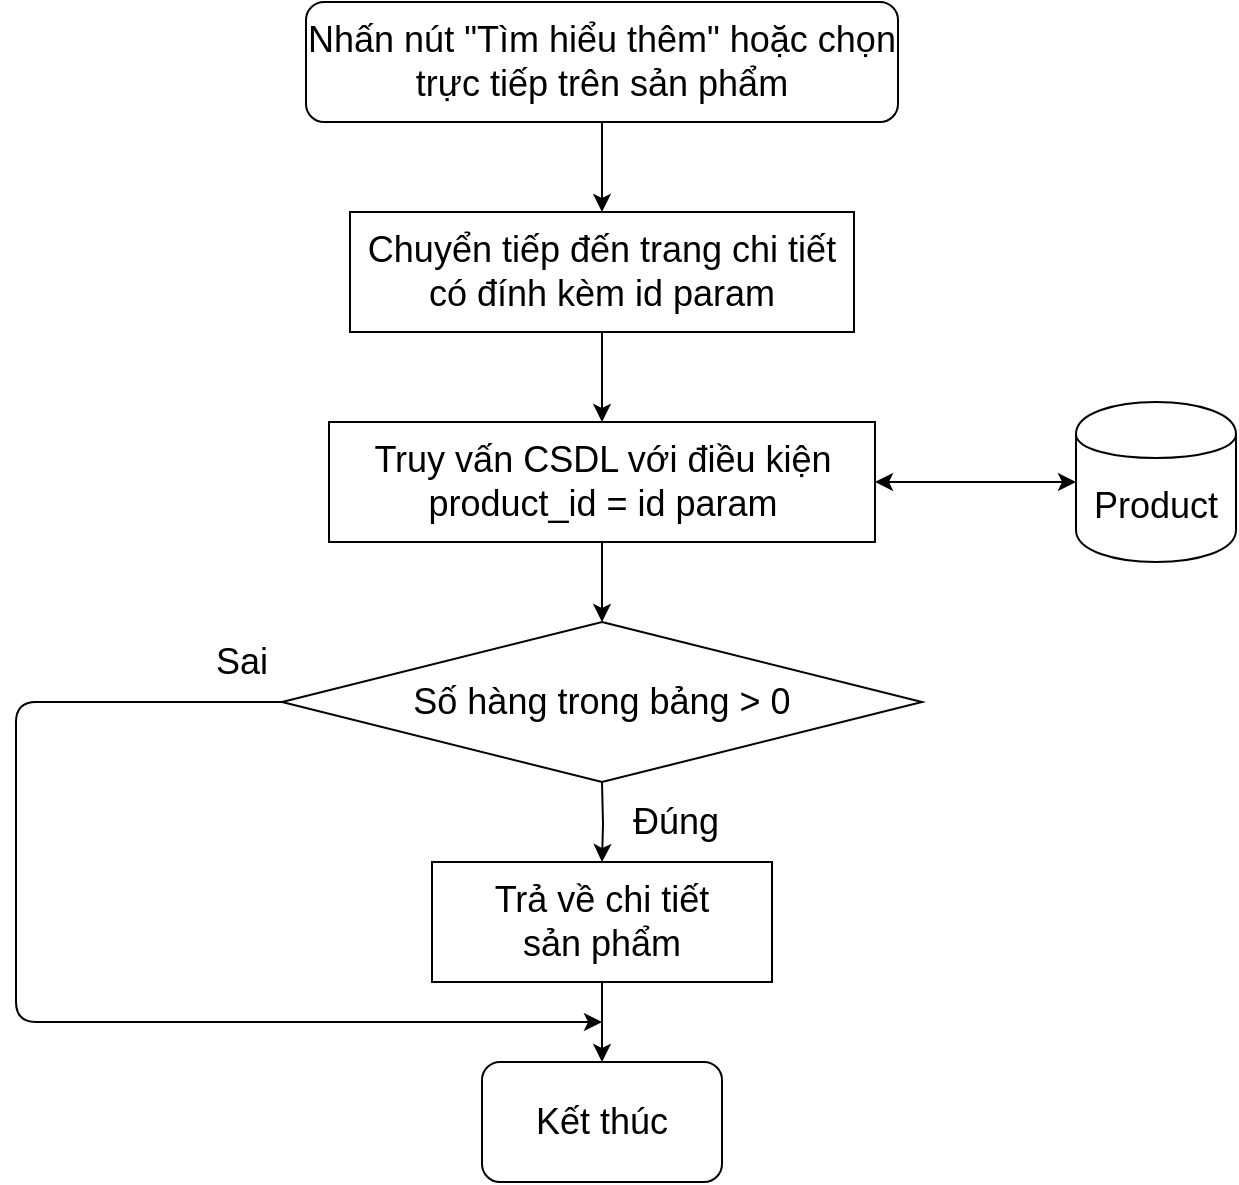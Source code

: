 <mxfile version="12.3.9" type="device" pages="1"><diagram id="xI4DGB2MO3FJyTmn5_CB" name="Page-1"><mxGraphModel dx="1483" dy="759" grid="1" gridSize="10" guides="1" tooltips="1" connect="1" arrows="1" fold="1" page="1" pageScale="1" pageWidth="827" pageHeight="1169" math="0" shadow="0"><root><mxCell id="0"/><mxCell id="1" parent="0"/><mxCell id="Lwfgw7IlADfSFr3qCbDO-1" value="" style="edgeStyle=orthogonalEdgeStyle;rounded=0;orthogonalLoop=1;jettySize=auto;html=1;fontSize=18;entryX=0.5;entryY=0;entryDx=0;entryDy=0;" edge="1" parent="1" source="Lwfgw7IlADfSFr3qCbDO-15" target="Lwfgw7IlADfSFr3qCbDO-4"><mxGeometry relative="1" as="geometry"><mxPoint x="413" y="180" as="targetPoint"/></mxGeometry></mxCell><mxCell id="Lwfgw7IlADfSFr3qCbDO-2" value="Nhấn nút &quot;Tìm hiểu thêm&quot; hoặc chọn trực tiếp trên sản phẩm" style="rounded=1;whiteSpace=wrap;html=1;fontSize=18;" vertex="1" parent="1"><mxGeometry x="265" y="40" width="296" height="60" as="geometry"/></mxCell><mxCell id="Lwfgw7IlADfSFr3qCbDO-3" value="" style="edgeStyle=orthogonalEdgeStyle;rounded=0;orthogonalLoop=1;jettySize=auto;html=1;fontSize=18;" edge="1" parent="1" source="Lwfgw7IlADfSFr3qCbDO-4"><mxGeometry relative="1" as="geometry"><mxPoint x="413.0" y="350" as="targetPoint"/></mxGeometry></mxCell><mxCell id="Lwfgw7IlADfSFr3qCbDO-4" value="Truy vấn CSDL với điều kiện product_id = id param" style="rounded=0;whiteSpace=wrap;html=1;fontSize=18;" vertex="1" parent="1"><mxGeometry x="276.5" y="250" width="273" height="60" as="geometry"/></mxCell><mxCell id="Lwfgw7IlADfSFr3qCbDO-5" value="" style="endArrow=classic;startArrow=classic;html=1;fontSize=18;entryX=1;entryY=0.5;entryDx=0;entryDy=0;exitX=0;exitY=0.5;exitDx=0;exitDy=0;" edge="1" parent="1" source="Lwfgw7IlADfSFr3qCbDO-6" target="Lwfgw7IlADfSFr3qCbDO-4"><mxGeometry width="50" height="50" relative="1" as="geometry"><mxPoint x="350" y="420" as="sourcePoint"/><mxPoint x="400" y="370" as="targetPoint"/></mxGeometry></mxCell><mxCell id="Lwfgw7IlADfSFr3qCbDO-6" value="Product" style="shape=cylinder;whiteSpace=wrap;html=1;boundedLbl=1;backgroundOutline=1;fontSize=18;" vertex="1" parent="1"><mxGeometry x="650" y="240" width="80" height="80" as="geometry"/></mxCell><mxCell id="Lwfgw7IlADfSFr3qCbDO-7" value="Số hàng trong bảng &amp;gt; 0" style="rhombus;whiteSpace=wrap;html=1;fontSize=18;" vertex="1" parent="1"><mxGeometry x="253" y="350" width="320" height="80" as="geometry"/></mxCell><mxCell id="Lwfgw7IlADfSFr3qCbDO-8" value="" style="edgeStyle=orthogonalEdgeStyle;rounded=0;orthogonalLoop=1;jettySize=auto;html=1;fontSize=18;entryX=0.5;entryY=0;entryDx=0;entryDy=0;" edge="1" parent="1" target="Lwfgw7IlADfSFr3qCbDO-10"><mxGeometry relative="1" as="geometry"><mxPoint x="413.0" y="430" as="sourcePoint"/><mxPoint x="413" y="510" as="targetPoint"/></mxGeometry></mxCell><mxCell id="Lwfgw7IlADfSFr3qCbDO-9" value="" style="edgeStyle=orthogonalEdgeStyle;rounded=0;orthogonalLoop=1;jettySize=auto;html=1;fontSize=18;" edge="1" parent="1" source="Lwfgw7IlADfSFr3qCbDO-10" target="Lwfgw7IlADfSFr3qCbDO-12"><mxGeometry relative="1" as="geometry"/></mxCell><mxCell id="Lwfgw7IlADfSFr3qCbDO-10" value="Trả về chi tiết&lt;br&gt;sản phẩm" style="rounded=0;whiteSpace=wrap;html=1;fontSize=18;" vertex="1" parent="1"><mxGeometry x="328" y="470" width="170" height="60" as="geometry"/></mxCell><mxCell id="Lwfgw7IlADfSFr3qCbDO-11" value="Đúng" style="text;html=1;strokeColor=none;fillColor=none;align=center;verticalAlign=middle;whiteSpace=wrap;rounded=0;fontSize=18;" vertex="1" parent="1"><mxGeometry x="430" y="440" width="40" height="20" as="geometry"/></mxCell><mxCell id="Lwfgw7IlADfSFr3qCbDO-12" value="Kết thúc" style="rounded=1;whiteSpace=wrap;html=1;fontSize=18;" vertex="1" parent="1"><mxGeometry x="353" y="570" width="120" height="60" as="geometry"/></mxCell><mxCell id="Lwfgw7IlADfSFr3qCbDO-13" value="" style="endArrow=classic;html=1;fontSize=18;exitX=0;exitY=0.5;exitDx=0;exitDy=0;" edge="1" parent="1" source="Lwfgw7IlADfSFr3qCbDO-7"><mxGeometry width="50" height="50" relative="1" as="geometry"><mxPoint x="250" y="390" as="sourcePoint"/><mxPoint x="413.0" y="550" as="targetPoint"/><Array as="points"><mxPoint x="120" y="390"/><mxPoint x="120" y="550"/></Array></mxGeometry></mxCell><mxCell id="Lwfgw7IlADfSFr3qCbDO-14" value="Sai" style="text;html=1;strokeColor=none;fillColor=none;align=center;verticalAlign=middle;whiteSpace=wrap;rounded=0;fontSize=18;" vertex="1" parent="1"><mxGeometry x="213" y="360" width="40" height="20" as="geometry"/></mxCell><mxCell id="Lwfgw7IlADfSFr3qCbDO-15" value="Chuyển tiếp đến trang chi tiết có đính kèm id param" style="rounded=0;whiteSpace=wrap;html=1;fontSize=18;" vertex="1" parent="1"><mxGeometry x="287" y="145" width="252" height="60" as="geometry"/></mxCell><mxCell id="Lwfgw7IlADfSFr3qCbDO-16" value="" style="edgeStyle=orthogonalEdgeStyle;rounded=0;orthogonalLoop=1;jettySize=auto;html=1;fontSize=18;entryX=0.5;entryY=0;entryDx=0;entryDy=0;" edge="1" parent="1" source="Lwfgw7IlADfSFr3qCbDO-2" target="Lwfgw7IlADfSFr3qCbDO-15"><mxGeometry relative="1" as="geometry"><mxPoint x="413.118" y="250.294" as="targetPoint"/><mxPoint x="413.118" y="100" as="sourcePoint"/></mxGeometry></mxCell></root></mxGraphModel></diagram></mxfile>